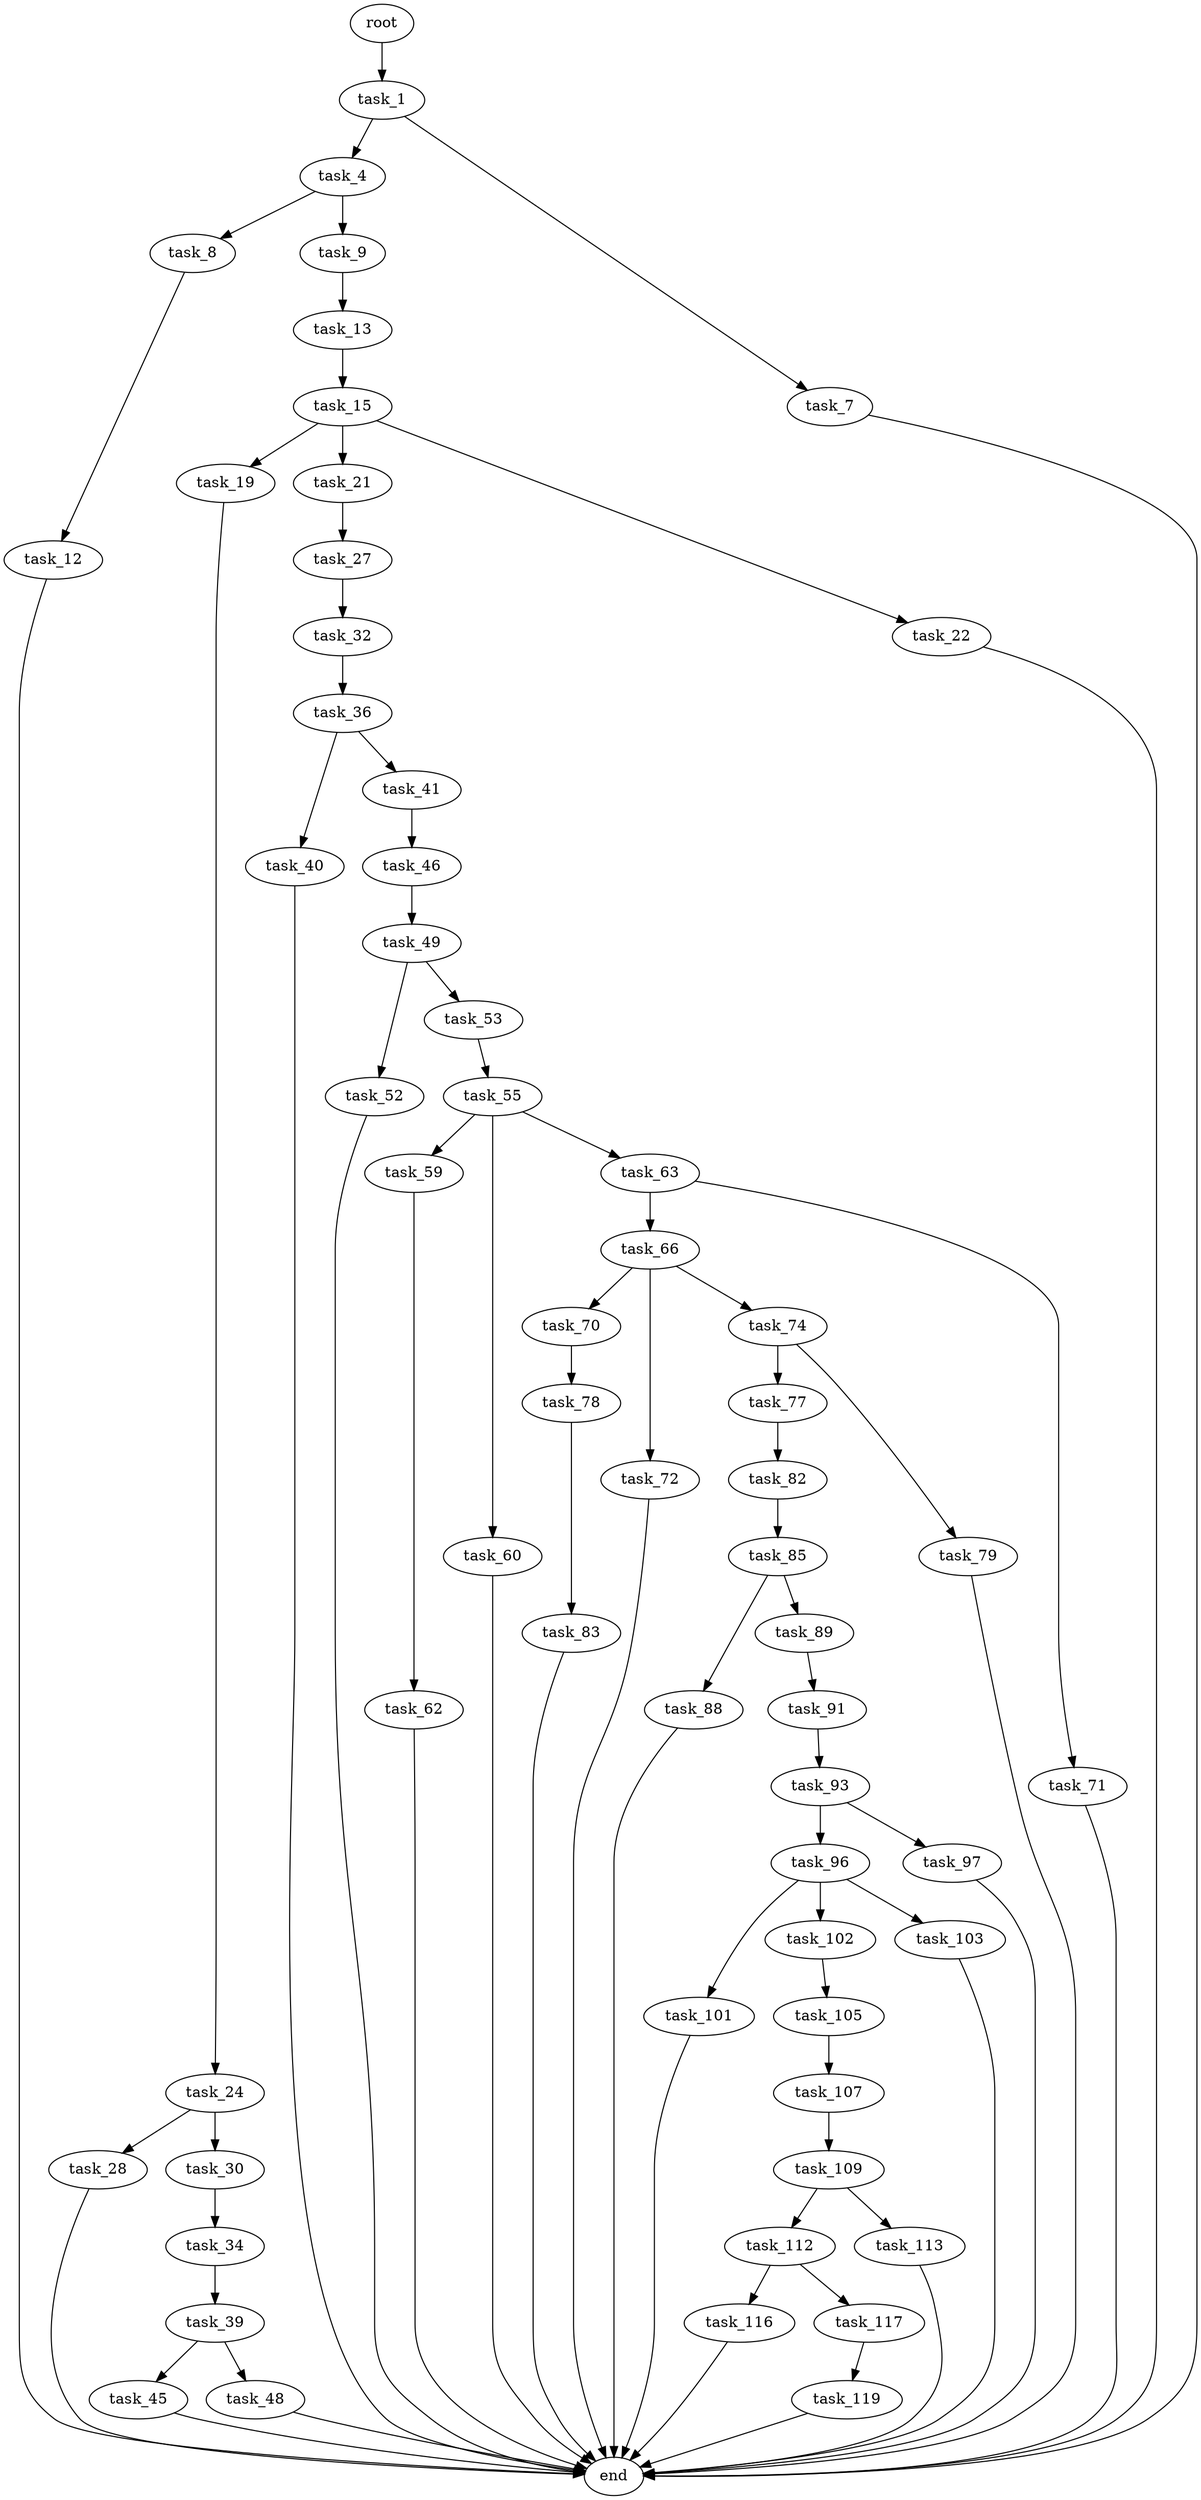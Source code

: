 digraph G {
  root [size="0.000000"];
  task_1 [size="577591022664.000000"];
  task_4 [size="68719476736.000000"];
  task_7 [size="29909657030.000000"];
  task_8 [size="1239920257.000000"];
  task_9 [size="67303255719.000000"];
  task_12 [size="413770553789.000000"];
  task_13 [size="368293445632.000000"];
  task_15 [size="865358180985.000000"];
  task_19 [size="32682482315.000000"];
  task_21 [size="28991029248.000000"];
  task_22 [size="28991029248.000000"];
  task_24 [size="1400899600830.000000"];
  task_27 [size="231928233984.000000"];
  task_28 [size="3286667180.000000"];
  task_30 [size="231928233984.000000"];
  task_32 [size="8589934592.000000"];
  task_34 [size="205498909536.000000"];
  task_36 [size="134217728000.000000"];
  task_39 [size="3768412418.000000"];
  task_40 [size="260087875612.000000"];
  task_41 [size="95240216278.000000"];
  task_45 [size="28991029248.000000"];
  task_46 [size="5939822019.000000"];
  task_48 [size="23827785022.000000"];
  task_49 [size="26818139486.000000"];
  task_52 [size="2152395341.000000"];
  task_53 [size="21120196130.000000"];
  task_55 [size="20390294757.000000"];
  task_59 [size="23638335662.000000"];
  task_60 [size="682102822385.000000"];
  task_62 [size="648439634650.000000"];
  task_63 [size="549755813888.000000"];
  task_66 [size="201920379591.000000"];
  task_70 [size="231928233984.000000"];
  task_71 [size="134217728000.000000"];
  task_72 [size="2099678947.000000"];
  task_74 [size="4851352196.000000"];
  task_77 [size="4085951129.000000"];
  task_78 [size="782757789696.000000"];
  task_79 [size="10632796323.000000"];
  task_82 [size="41621285470.000000"];
  task_83 [size="4412852027.000000"];
  task_85 [size="315257539482.000000"];
  task_88 [size="909623606598.000000"];
  task_89 [size="29399466392.000000"];
  task_91 [size="782757789696.000000"];
  task_93 [size="81118569629.000000"];
  task_96 [size="369437938950.000000"];
  task_97 [size="10764073935.000000"];
  task_101 [size="28991029248.000000"];
  task_102 [size="202683580106.000000"];
  task_103 [size="368293445632.000000"];
  task_105 [size="79219252237.000000"];
  task_107 [size="224972107990.000000"];
  task_109 [size="429165872910.000000"];
  task_112 [size="241509333787.000000"];
  task_113 [size="1008667624.000000"];
  task_116 [size="101169957405.000000"];
  task_117 [size="30330155700.000000"];
  task_119 [size="110252476559.000000"];
  end [size="0.000000"];

  root -> task_1 [size="1.000000"];
  task_1 -> task_4 [size="536870912.000000"];
  task_1 -> task_7 [size="536870912.000000"];
  task_4 -> task_8 [size="134217728.000000"];
  task_4 -> task_9 [size="134217728.000000"];
  task_7 -> end [size="1.000000"];
  task_8 -> task_12 [size="134217728.000000"];
  task_9 -> task_13 [size="209715200.000000"];
  task_12 -> end [size="1.000000"];
  task_13 -> task_15 [size="411041792.000000"];
  task_15 -> task_19 [size="838860800.000000"];
  task_15 -> task_21 [size="838860800.000000"];
  task_15 -> task_22 [size="838860800.000000"];
  task_19 -> task_24 [size="838860800.000000"];
  task_21 -> task_27 [size="75497472.000000"];
  task_22 -> end [size="1.000000"];
  task_24 -> task_28 [size="838860800.000000"];
  task_24 -> task_30 [size="838860800.000000"];
  task_27 -> task_32 [size="301989888.000000"];
  task_28 -> end [size="1.000000"];
  task_30 -> task_34 [size="301989888.000000"];
  task_32 -> task_36 [size="33554432.000000"];
  task_34 -> task_39 [size="209715200.000000"];
  task_36 -> task_40 [size="209715200.000000"];
  task_36 -> task_41 [size="209715200.000000"];
  task_39 -> task_45 [size="75497472.000000"];
  task_39 -> task_48 [size="75497472.000000"];
  task_40 -> end [size="1.000000"];
  task_41 -> task_46 [size="209715200.000000"];
  task_45 -> end [size="1.000000"];
  task_46 -> task_49 [size="33554432.000000"];
  task_48 -> end [size="1.000000"];
  task_49 -> task_52 [size="838860800.000000"];
  task_49 -> task_53 [size="838860800.000000"];
  task_52 -> end [size="1.000000"];
  task_53 -> task_55 [size="679477248.000000"];
  task_55 -> task_59 [size="536870912.000000"];
  task_55 -> task_60 [size="536870912.000000"];
  task_55 -> task_63 [size="536870912.000000"];
  task_59 -> task_62 [size="411041792.000000"];
  task_60 -> end [size="1.000000"];
  task_62 -> end [size="1.000000"];
  task_63 -> task_66 [size="536870912.000000"];
  task_63 -> task_71 [size="536870912.000000"];
  task_66 -> task_70 [size="301989888.000000"];
  task_66 -> task_72 [size="301989888.000000"];
  task_66 -> task_74 [size="301989888.000000"];
  task_70 -> task_78 [size="301989888.000000"];
  task_71 -> end [size="1.000000"];
  task_72 -> end [size="1.000000"];
  task_74 -> task_77 [size="134217728.000000"];
  task_74 -> task_79 [size="134217728.000000"];
  task_77 -> task_82 [size="75497472.000000"];
  task_78 -> task_83 [size="679477248.000000"];
  task_79 -> end [size="1.000000"];
  task_82 -> task_85 [size="679477248.000000"];
  task_83 -> end [size="1.000000"];
  task_85 -> task_88 [size="301989888.000000"];
  task_85 -> task_89 [size="301989888.000000"];
  task_88 -> end [size="1.000000"];
  task_89 -> task_91 [size="679477248.000000"];
  task_91 -> task_93 [size="679477248.000000"];
  task_93 -> task_96 [size="301989888.000000"];
  task_93 -> task_97 [size="301989888.000000"];
  task_96 -> task_101 [size="301989888.000000"];
  task_96 -> task_102 [size="301989888.000000"];
  task_96 -> task_103 [size="301989888.000000"];
  task_97 -> end [size="1.000000"];
  task_101 -> end [size="1.000000"];
  task_102 -> task_105 [size="209715200.000000"];
  task_103 -> end [size="1.000000"];
  task_105 -> task_107 [size="75497472.000000"];
  task_107 -> task_109 [size="838860800.000000"];
  task_109 -> task_112 [size="838860800.000000"];
  task_109 -> task_113 [size="838860800.000000"];
  task_112 -> task_116 [size="411041792.000000"];
  task_112 -> task_117 [size="411041792.000000"];
  task_113 -> end [size="1.000000"];
  task_116 -> end [size="1.000000"];
  task_117 -> task_119 [size="679477248.000000"];
  task_119 -> end [size="1.000000"];
}
